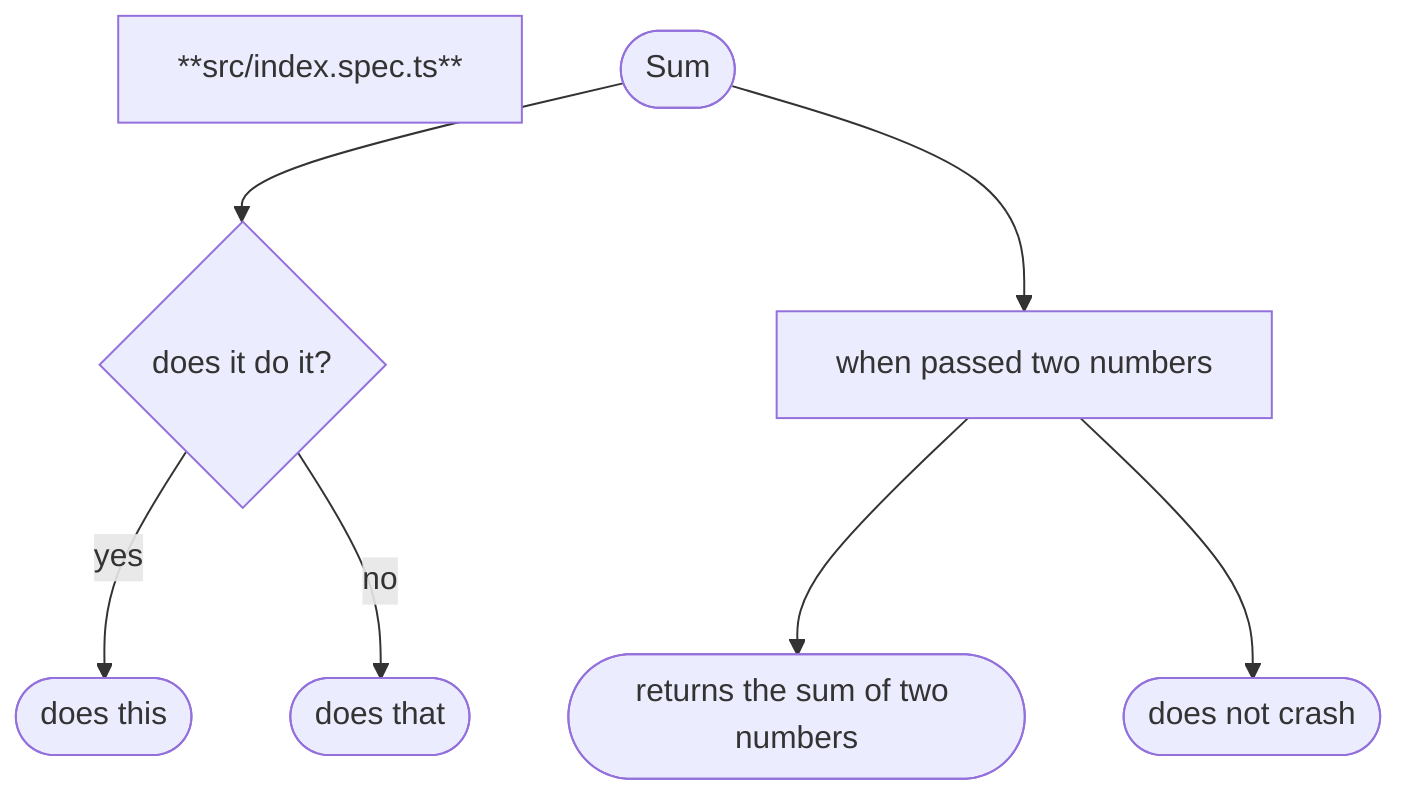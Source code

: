 flowchart TD
title["**src/index.spec.ts**"]
N0(["Sum"])
N1{"does it do it?"}
N0 --> N1
N2(["does this"])
N1 -- yes --> N2
N3(["does that"])
N1 -- no --> N3
N4["when passed two numbers"]
N0 --> N4
N5(["returns the sum of two numbers"])
N4 --> N5
N6(["does not crash"])
N4 --> N6